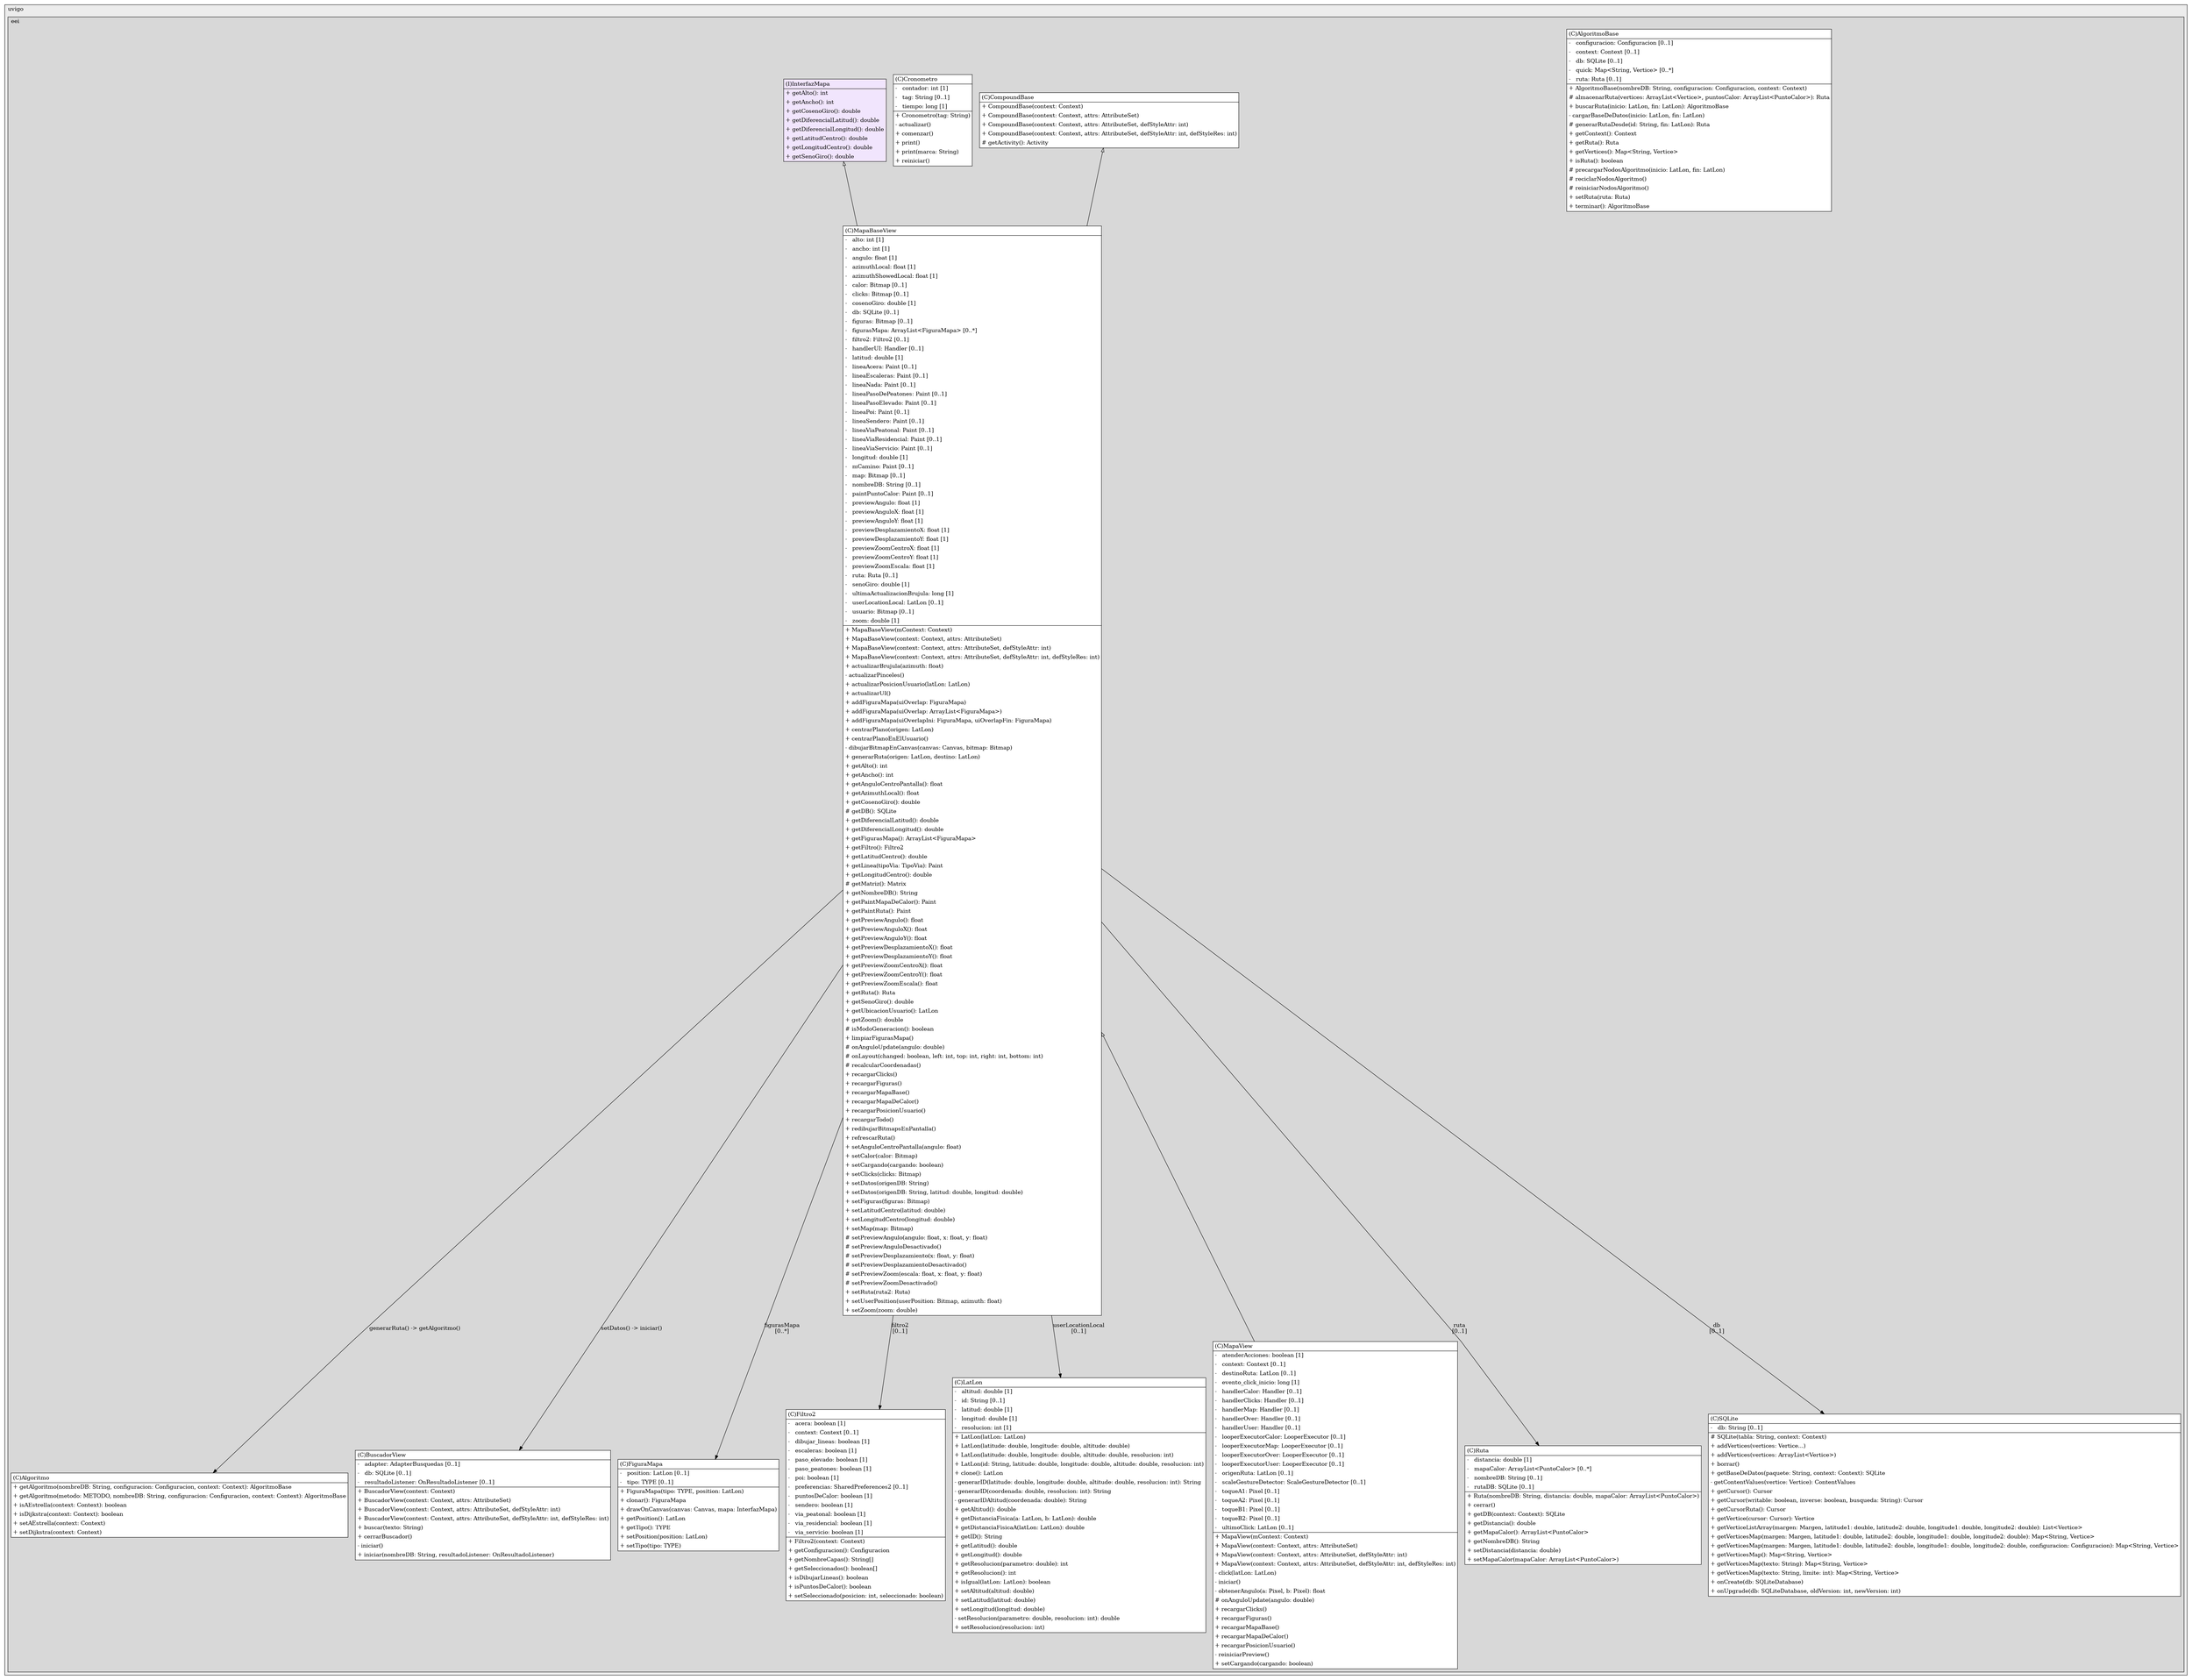 @startuml

/' diagram meta data start
config=StructureConfiguration;
{
  "projectClassification": {
    "searchMode": "OpenProject", // OpenProject, AllProjects
    "includedProjects": "",
    "pathEndKeywords": "*.impl",
    "isClientPath": "",
    "isClientName": "",
    "isTestPath": "",
    "isTestName": "",
    "isMappingPath": "",
    "isMappingName": "",
    "isDataAccessPath": "",
    "isDataAccessName": "",
    "isDataStructurePath": "",
    "isDataStructureName": "",
    "isInterfaceStructuresPath": "",
    "isInterfaceStructuresName": "",
    "isEntryPointPath": "",
    "isEntryPointName": "",
    "treatFinalFieldsAsMandatory": false
  },
  "graphRestriction": {
    "classPackageExcludeFilter": "",
    "classPackageIncludeFilter": "",
    "classNameExcludeFilter": "",
    "classNameIncludeFilter": "",
    "methodNameExcludeFilter": "",
    "methodNameIncludeFilter": "",
    "removeByInheritance": "", // inheritance/annotation based filtering is done in a second step
    "removeByAnnotation": "",
    "removeByClassPackage": "", // cleanup the graph after inheritance/annotation based filtering is done
    "removeByClassName": "",
    "cutMappings": false,
    "cutEnum": false,
    "cutTests": true,
    "cutClient": true,
    "cutDataAccess": false,
    "cutInterfaceStructures": false,
    "cutDataStructures": false,
    "cutGetterAndSetter": false,
    "cutConstructors": false
  },
  "graphTraversal": {
    "forwardDepth": 1,
    "backwardDepth": 0,
    "classPackageExcludeFilter": "",
    "classPackageIncludeFilter": "",
    "classNameExcludeFilter": "",
    "classNameIncludeFilter": "",
    "methodNameExcludeFilter": "",
    "methodNameIncludeFilter": "",
    "hideMappings": false,
    "hideDataStructures": false,
    "hidePrivateMethods": false,
    "hideInterfaceCalls": false, // indirection: implementation -> interface (is hidden) -> implementation
    "onlyShowApplicationEntryPoints": false, // root node is included
    "useMethodCallsForStructureDiagram": "BothDirections" // ForwardOnly, BothDirections, No
  },
  "details": {
    "aggregation": "GroupByClass", // ByClass, GroupByClass, None
    "showClassGenericTypes": true,
    "showMethods": true,
    "showMethodParameterNames": true,
    "showMethodParameterTypes": true,
    "showMethodReturnType": true,
    "showPackageLevels": 2,
    "showDetailedClassStructure": true
  },
  "rootClass": "es.uvigo.eei.tfg.ccarmo.ui.views.mapa.MapaBaseView",
  "extensionCallbackMethod": "" // qualified.class.name#methodName - signature: public static String method(String)
}
diagram meta data end '/



digraph g {
    rankdir="TB"
    splines=polyline
    

'nodes 
subgraph cluster_111671504 { 
   	label=uvigo
	labeljust=l
	fillcolor="#ececec"
	style=filled
   
   subgraph cluster_225804715 { 
   	label=eei
	labeljust=l
	fillcolor="#d8d8d8"
	style=filled
   
   Algoritmo1855503183[
	label=<<TABLE BORDER="1" CELLBORDER="0" CELLPADDING="4" CELLSPACING="0">
<TR><TD ALIGN="LEFT" >(C)Algoritmo</TD></TR>
<HR/>
<TR><TD ALIGN="LEFT" >+ getAlgoritmo(nombreDB: String, configuracion: Configuracion, context: Context): AlgoritmoBase</TD></TR>
<TR><TD ALIGN="LEFT" >+ getAlgoritmo(metodo: METODO, nombreDB: String, configuracion: Configuracion, context: Context): AlgoritmoBase</TD></TR>
<TR><TD ALIGN="LEFT" >+ isAEstrella(context: Context): boolean</TD></TR>
<TR><TD ALIGN="LEFT" >+ isDijkstra(context: Context): boolean</TD></TR>
<TR><TD ALIGN="LEFT" >+ setAEstrella(context: Context)</TD></TR>
<TR><TD ALIGN="LEFT" >+ setDijkstra(context: Context)</TD></TR>
</TABLE>>
	style=filled
	margin=0
	shape=plaintext
	fillcolor="#FFFFFF"
];

AlgoritmoBase232569721[
	label=<<TABLE BORDER="1" CELLBORDER="0" CELLPADDING="4" CELLSPACING="0">
<TR><TD ALIGN="LEFT" >(C)AlgoritmoBase</TD></TR>
<HR/>
<TR><TD ALIGN="LEFT" >-   configuracion: Configuracion [0..1]</TD></TR>
<TR><TD ALIGN="LEFT" >-   context: Context [0..1]</TD></TR>
<TR><TD ALIGN="LEFT" >-   db: SQLite [0..1]</TD></TR>
<TR><TD ALIGN="LEFT" >-   quick: Map&lt;String, Vertice&gt; [0..*]</TD></TR>
<TR><TD ALIGN="LEFT" >-   ruta: Ruta [0..1]</TD></TR>
<HR/>
<TR><TD ALIGN="LEFT" >+ AlgoritmoBase(nombreDB: String, configuracion: Configuracion, context: Context)</TD></TR>
<TR><TD ALIGN="LEFT" ># almacenarRuta(vertices: ArrayList&lt;Vertice&gt;, puntosCalor: ArrayList&lt;PuntoCalor&gt;): Ruta</TD></TR>
<TR><TD ALIGN="LEFT" >+ buscarRuta(inicio: LatLon, fin: LatLon): AlgoritmoBase</TD></TR>
<TR><TD ALIGN="LEFT" >- cargarBaseDeDatos(inicio: LatLon, fin: LatLon)</TD></TR>
<TR><TD ALIGN="LEFT" ># generarRutaDesde(id: String, fin: LatLon): Ruta</TD></TR>
<TR><TD ALIGN="LEFT" >+ getContext(): Context</TD></TR>
<TR><TD ALIGN="LEFT" >+ getRuta(): Ruta</TD></TR>
<TR><TD ALIGN="LEFT" >+ getVertices(): Map&lt;String, Vertice&gt;</TD></TR>
<TR><TD ALIGN="LEFT" >+ isRuta(): boolean</TD></TR>
<TR><TD ALIGN="LEFT" ># precargarNodosAlgoritmo(inicio: LatLon, fin: LatLon)</TD></TR>
<TR><TD ALIGN="LEFT" ># reciclarNodosAlgoritmo()</TD></TR>
<TR><TD ALIGN="LEFT" ># reiniciarNodosAlgoritmo()</TD></TR>
<TR><TD ALIGN="LEFT" >+ setRuta(ruta: Ruta)</TD></TR>
<TR><TD ALIGN="LEFT" >+ terminar(): AlgoritmoBase</TD></TR>
</TABLE>>
	style=filled
	margin=0
	shape=plaintext
	fillcolor="#FFFFFF"
];

BuscadorView1110513348[
	label=<<TABLE BORDER="1" CELLBORDER="0" CELLPADDING="4" CELLSPACING="0">
<TR><TD ALIGN="LEFT" >(C)BuscadorView</TD></TR>
<HR/>
<TR><TD ALIGN="LEFT" >-   adapter: AdapterBusquedas [0..1]</TD></TR>
<TR><TD ALIGN="LEFT" >-   db: SQLite [0..1]</TD></TR>
<TR><TD ALIGN="LEFT" >-   resultadoListener: OnResultadoListener [0..1]</TD></TR>
<HR/>
<TR><TD ALIGN="LEFT" >+ BuscadorView(context: Context)</TD></TR>
<TR><TD ALIGN="LEFT" >+ BuscadorView(context: Context, attrs: AttributeSet)</TD></TR>
<TR><TD ALIGN="LEFT" >+ BuscadorView(context: Context, attrs: AttributeSet, defStyleAttr: int)</TD></TR>
<TR><TD ALIGN="LEFT" >+ BuscadorView(context: Context, attrs: AttributeSet, defStyleAttr: int, defStyleRes: int)</TD></TR>
<TR><TD ALIGN="LEFT" >+ buscar(texto: String)</TD></TR>
<TR><TD ALIGN="LEFT" >+ cerrarBuscador()</TD></TR>
<TR><TD ALIGN="LEFT" >- iniciar()</TD></TR>
<TR><TD ALIGN="LEFT" >+ iniciar(nombreDB: String, resultadoListener: OnResultadoListener)</TD></TR>
</TABLE>>
	style=filled
	margin=0
	shape=plaintext
	fillcolor="#FFFFFF"
];

CompoundBase1013033045[
	label=<<TABLE BORDER="1" CELLBORDER="0" CELLPADDING="4" CELLSPACING="0">
<TR><TD ALIGN="LEFT" >(C)CompoundBase</TD></TR>
<HR/>
<TR><TD ALIGN="LEFT" >+ CompoundBase(context: Context)</TD></TR>
<TR><TD ALIGN="LEFT" >+ CompoundBase(context: Context, attrs: AttributeSet)</TD></TR>
<TR><TD ALIGN="LEFT" >+ CompoundBase(context: Context, attrs: AttributeSet, defStyleAttr: int)</TD></TR>
<TR><TD ALIGN="LEFT" >+ CompoundBase(context: Context, attrs: AttributeSet, defStyleAttr: int, defStyleRes: int)</TD></TR>
<TR><TD ALIGN="LEFT" ># getActivity(): Activity</TD></TR>
</TABLE>>
	style=filled
	margin=0
	shape=plaintext
	fillcolor="#FFFFFF"
];

Cronometro1688754482[
	label=<<TABLE BORDER="1" CELLBORDER="0" CELLPADDING="4" CELLSPACING="0">
<TR><TD ALIGN="LEFT" >(C)Cronometro</TD></TR>
<HR/>
<TR><TD ALIGN="LEFT" >-   contador: int [1]</TD></TR>
<TR><TD ALIGN="LEFT" >-   tag: String [0..1]</TD></TR>
<TR><TD ALIGN="LEFT" >-   tiempo: long [1]</TD></TR>
<HR/>
<TR><TD ALIGN="LEFT" >+ Cronometro(tag: String)</TD></TR>
<TR><TD ALIGN="LEFT" >- actualizar()</TD></TR>
<TR><TD ALIGN="LEFT" >+ comenzar()</TD></TR>
<TR><TD ALIGN="LEFT" >+ print()</TD></TR>
<TR><TD ALIGN="LEFT" >+ print(marca: String)</TD></TR>
<TR><TD ALIGN="LEFT" >+ reiniciar()</TD></TR>
</TABLE>>
	style=filled
	margin=0
	shape=plaintext
	fillcolor="#FFFFFF"
];

FiguraMapa1900846368[
	label=<<TABLE BORDER="1" CELLBORDER="0" CELLPADDING="4" CELLSPACING="0">
<TR><TD ALIGN="LEFT" >(C)FiguraMapa</TD></TR>
<HR/>
<TR><TD ALIGN="LEFT" >-   position: LatLon [0..1]</TD></TR>
<TR><TD ALIGN="LEFT" >-   tipo: TYPE [0..1]</TD></TR>
<HR/>
<TR><TD ALIGN="LEFT" >+ FiguraMapa(tipo: TYPE, position: LatLon)</TD></TR>
<TR><TD ALIGN="LEFT" >+ clonar(): FiguraMapa</TD></TR>
<TR><TD ALIGN="LEFT" >+ drawOnCanvas(canvas: Canvas, mapa: InterfazMapa)</TD></TR>
<TR><TD ALIGN="LEFT" >+ getPosition(): LatLon</TD></TR>
<TR><TD ALIGN="LEFT" >+ getTipo(): TYPE</TD></TR>
<TR><TD ALIGN="LEFT" >+ setPosition(position: LatLon)</TD></TR>
<TR><TD ALIGN="LEFT" >+ setTipo(tipo: TYPE)</TD></TR>
</TABLE>>
	style=filled
	margin=0
	shape=plaintext
	fillcolor="#FFFFFF"
];

Filtro21398262950[
	label=<<TABLE BORDER="1" CELLBORDER="0" CELLPADDING="4" CELLSPACING="0">
<TR><TD ALIGN="LEFT" >(C)Filtro2</TD></TR>
<HR/>
<TR><TD ALIGN="LEFT" >-   acera: boolean [1]</TD></TR>
<TR><TD ALIGN="LEFT" >-   context: Context [0..1]</TD></TR>
<TR><TD ALIGN="LEFT" >-   dibujar_lineas: boolean [1]</TD></TR>
<TR><TD ALIGN="LEFT" >-   escaleras: boolean [1]</TD></TR>
<TR><TD ALIGN="LEFT" >-   paso_elevado: boolean [1]</TD></TR>
<TR><TD ALIGN="LEFT" >-   paso_peatones: boolean [1]</TD></TR>
<TR><TD ALIGN="LEFT" >-   poi: boolean [1]</TD></TR>
<TR><TD ALIGN="LEFT" >-   preferencias: SharedPreferences2 [0..1]</TD></TR>
<TR><TD ALIGN="LEFT" >-   puntosDeCalor: boolean [1]</TD></TR>
<TR><TD ALIGN="LEFT" >-   sendero: boolean [1]</TD></TR>
<TR><TD ALIGN="LEFT" >-   via_peatonal: boolean [1]</TD></TR>
<TR><TD ALIGN="LEFT" >-   via_residencial: boolean [1]</TD></TR>
<TR><TD ALIGN="LEFT" >-   via_servicio: boolean [1]</TD></TR>
<HR/>
<TR><TD ALIGN="LEFT" >+ Filtro2(context: Context)</TD></TR>
<TR><TD ALIGN="LEFT" >+ getConfiguracion(): Configuracion</TD></TR>
<TR><TD ALIGN="LEFT" >+ getNombreCapas(): String[]</TD></TR>
<TR><TD ALIGN="LEFT" >+ getSeleccionados(): boolean[]</TD></TR>
<TR><TD ALIGN="LEFT" >+ isDibujarLineas(): boolean</TD></TR>
<TR><TD ALIGN="LEFT" >+ isPuntosDeCalor(): boolean</TD></TR>
<TR><TD ALIGN="LEFT" >+ setSeleccionado(posicion: int, seleccionado: boolean)</TD></TR>
</TABLE>>
	style=filled
	margin=0
	shape=plaintext
	fillcolor="#FFFFFF"
];

InterfazMapa995774535[
	label=<<TABLE BORDER="1" CELLBORDER="0" CELLPADDING="4" CELLSPACING="0">
<TR><TD ALIGN="LEFT" >(I)InterfazMapa</TD></TR>
<HR/>
<TR><TD ALIGN="LEFT" >+ getAlto(): int</TD></TR>
<TR><TD ALIGN="LEFT" >+ getAncho(): int</TD></TR>
<TR><TD ALIGN="LEFT" >+ getCosenoGiro(): double</TD></TR>
<TR><TD ALIGN="LEFT" >+ getDiferencialLatitud(): double</TD></TR>
<TR><TD ALIGN="LEFT" >+ getDiferencialLongitud(): double</TD></TR>
<TR><TD ALIGN="LEFT" >+ getLatitudCentro(): double</TD></TR>
<TR><TD ALIGN="LEFT" >+ getLongitudCentro(): double</TD></TR>
<TR><TD ALIGN="LEFT" >+ getSenoGiro(): double</TD></TR>
</TABLE>>
	style=filled
	margin=0
	shape=plaintext
	fillcolor="#F1E5FD"
];

LatLon840444960[
	label=<<TABLE BORDER="1" CELLBORDER="0" CELLPADDING="4" CELLSPACING="0">
<TR><TD ALIGN="LEFT" >(C)LatLon</TD></TR>
<HR/>
<TR><TD ALIGN="LEFT" >-   altitud: double [1]</TD></TR>
<TR><TD ALIGN="LEFT" >-   id: String [0..1]</TD></TR>
<TR><TD ALIGN="LEFT" >-   latitud: double [1]</TD></TR>
<TR><TD ALIGN="LEFT" >-   longitud: double [1]</TD></TR>
<TR><TD ALIGN="LEFT" >-   resolucion: int [1]</TD></TR>
<HR/>
<TR><TD ALIGN="LEFT" >+ LatLon(latLon: LatLon)</TD></TR>
<TR><TD ALIGN="LEFT" >+ LatLon(latitude: double, longitude: double, altitude: double)</TD></TR>
<TR><TD ALIGN="LEFT" >+ LatLon(latitude: double, longitude: double, altitude: double, resolucion: int)</TD></TR>
<TR><TD ALIGN="LEFT" >+ LatLon(id: String, latitude: double, longitude: double, altitude: double, resolucion: int)</TD></TR>
<TR><TD ALIGN="LEFT" >+ clone(): LatLon</TD></TR>
<TR><TD ALIGN="LEFT" >- generarID(latitude: double, longitude: double, altitude: double, resolucion: int): String</TD></TR>
<TR><TD ALIGN="LEFT" >- generarID(coordenada: double, resolucion: int): String</TD></TR>
<TR><TD ALIGN="LEFT" >- generarIDAltitud(coordenada: double): String</TD></TR>
<TR><TD ALIGN="LEFT" >+ getAltitud(): double</TD></TR>
<TR><TD ALIGN="LEFT" >+ getDistanciaFisica(a: LatLon, b: LatLon): double</TD></TR>
<TR><TD ALIGN="LEFT" >+ getDistanciaFisicaA(latLon: LatLon): double</TD></TR>
<TR><TD ALIGN="LEFT" >+ getID(): String</TD></TR>
<TR><TD ALIGN="LEFT" >+ getLatitud(): double</TD></TR>
<TR><TD ALIGN="LEFT" >+ getLongitud(): double</TD></TR>
<TR><TD ALIGN="LEFT" >+ getResolucion(parametro: double): int</TD></TR>
<TR><TD ALIGN="LEFT" >+ getResolucion(): int</TD></TR>
<TR><TD ALIGN="LEFT" >+ isIgual(latLon: LatLon): boolean</TD></TR>
<TR><TD ALIGN="LEFT" >+ setAltitud(altitud: double)</TD></TR>
<TR><TD ALIGN="LEFT" >+ setLatitud(latitud: double)</TD></TR>
<TR><TD ALIGN="LEFT" >+ setLongitud(longitud: double)</TD></TR>
<TR><TD ALIGN="LEFT" >- setResolucion(parametro: double, resolucion: int): double</TD></TR>
<TR><TD ALIGN="LEFT" >+ setResolucion(resolucion: int)</TD></TR>
</TABLE>>
	style=filled
	margin=0
	shape=plaintext
	fillcolor="#FFFFFF"
];

MapaBaseView1900846368[
	label=<<TABLE BORDER="1" CELLBORDER="0" CELLPADDING="4" CELLSPACING="0">
<TR><TD ALIGN="LEFT" >(C)MapaBaseView</TD></TR>
<HR/>
<TR><TD ALIGN="LEFT" >-   alto: int [1]</TD></TR>
<TR><TD ALIGN="LEFT" >-   ancho: int [1]</TD></TR>
<TR><TD ALIGN="LEFT" >-   angulo: float [1]</TD></TR>
<TR><TD ALIGN="LEFT" >-   azimuthLocal: float [1]</TD></TR>
<TR><TD ALIGN="LEFT" >-   azimuthShowedLocal: float [1]</TD></TR>
<TR><TD ALIGN="LEFT" >-   calor: Bitmap [0..1]</TD></TR>
<TR><TD ALIGN="LEFT" >-   clicks: Bitmap [0..1]</TD></TR>
<TR><TD ALIGN="LEFT" >-   cosenoGiro: double [1]</TD></TR>
<TR><TD ALIGN="LEFT" >-   db: SQLite [0..1]</TD></TR>
<TR><TD ALIGN="LEFT" >-   figuras: Bitmap [0..1]</TD></TR>
<TR><TD ALIGN="LEFT" >-   figurasMapa: ArrayList&lt;FiguraMapa&gt; [0..*]</TD></TR>
<TR><TD ALIGN="LEFT" >-   filtro2: Filtro2 [0..1]</TD></TR>
<TR><TD ALIGN="LEFT" >-   handlerUI: Handler [0..1]</TD></TR>
<TR><TD ALIGN="LEFT" >-   latitud: double [1]</TD></TR>
<TR><TD ALIGN="LEFT" >-   lineaAcera: Paint [0..1]</TD></TR>
<TR><TD ALIGN="LEFT" >-   lineaEscaleras: Paint [0..1]</TD></TR>
<TR><TD ALIGN="LEFT" >-   lineaNada: Paint [0..1]</TD></TR>
<TR><TD ALIGN="LEFT" >-   lineaPasoDePeatones: Paint [0..1]</TD></TR>
<TR><TD ALIGN="LEFT" >-   lineaPasoElevado: Paint [0..1]</TD></TR>
<TR><TD ALIGN="LEFT" >-   lineaPoi: Paint [0..1]</TD></TR>
<TR><TD ALIGN="LEFT" >-   lineaSendero: Paint [0..1]</TD></TR>
<TR><TD ALIGN="LEFT" >-   lineaViaPeatonal: Paint [0..1]</TD></TR>
<TR><TD ALIGN="LEFT" >-   lineaViaResidencial: Paint [0..1]</TD></TR>
<TR><TD ALIGN="LEFT" >-   lineaViaServicio: Paint [0..1]</TD></TR>
<TR><TD ALIGN="LEFT" >-   longitud: double [1]</TD></TR>
<TR><TD ALIGN="LEFT" >-   mCamino: Paint [0..1]</TD></TR>
<TR><TD ALIGN="LEFT" >-   map: Bitmap [0..1]</TD></TR>
<TR><TD ALIGN="LEFT" >-   nombreDB: String [0..1]</TD></TR>
<TR><TD ALIGN="LEFT" >-   paintPuntoCalor: Paint [0..1]</TD></TR>
<TR><TD ALIGN="LEFT" >-   previewAngulo: float [1]</TD></TR>
<TR><TD ALIGN="LEFT" >-   previewAnguloX: float [1]</TD></TR>
<TR><TD ALIGN="LEFT" >-   previewAnguloY: float [1]</TD></TR>
<TR><TD ALIGN="LEFT" >-   previewDesplazamientoX: float [1]</TD></TR>
<TR><TD ALIGN="LEFT" >-   previewDesplazamientoY: float [1]</TD></TR>
<TR><TD ALIGN="LEFT" >-   previewZoomCentroX: float [1]</TD></TR>
<TR><TD ALIGN="LEFT" >-   previewZoomCentroY: float [1]</TD></TR>
<TR><TD ALIGN="LEFT" >-   previewZoomEscala: float [1]</TD></TR>
<TR><TD ALIGN="LEFT" >-   ruta: Ruta [0..1]</TD></TR>
<TR><TD ALIGN="LEFT" >-   senoGiro: double [1]</TD></TR>
<TR><TD ALIGN="LEFT" >-   ultimaActualizacionBrujula: long [1]</TD></TR>
<TR><TD ALIGN="LEFT" >-   userLocationLocal: LatLon [0..1]</TD></TR>
<TR><TD ALIGN="LEFT" >-   usuario: Bitmap [0..1]</TD></TR>
<TR><TD ALIGN="LEFT" >-   zoom: double [1]</TD></TR>
<HR/>
<TR><TD ALIGN="LEFT" >+ MapaBaseView(mContext: Context)</TD></TR>
<TR><TD ALIGN="LEFT" >+ MapaBaseView(context: Context, attrs: AttributeSet)</TD></TR>
<TR><TD ALIGN="LEFT" >+ MapaBaseView(context: Context, attrs: AttributeSet, defStyleAttr: int)</TD></TR>
<TR><TD ALIGN="LEFT" >+ MapaBaseView(context: Context, attrs: AttributeSet, defStyleAttr: int, defStyleRes: int)</TD></TR>
<TR><TD ALIGN="LEFT" >+ actualizarBrujula(azimuth: float)</TD></TR>
<TR><TD ALIGN="LEFT" >- actualizarPinceles()</TD></TR>
<TR><TD ALIGN="LEFT" >+ actualizarPosicionUsuario(latLon: LatLon)</TD></TR>
<TR><TD ALIGN="LEFT" >+ actualizarUI()</TD></TR>
<TR><TD ALIGN="LEFT" >+ addFiguraMapa(uiOverlap: FiguraMapa)</TD></TR>
<TR><TD ALIGN="LEFT" >+ addFiguraMapa(uiOverlap: ArrayList&lt;FiguraMapa&gt;)</TD></TR>
<TR><TD ALIGN="LEFT" >+ addFiguraMapa(uiOverlapIni: FiguraMapa, uiOverlapFin: FiguraMapa)</TD></TR>
<TR><TD ALIGN="LEFT" >+ centrarPlano(origen: LatLon)</TD></TR>
<TR><TD ALIGN="LEFT" >+ centrarPlanoEnElUsuario()</TD></TR>
<TR><TD ALIGN="LEFT" >- dibujarBitmapEnCanvas(canvas: Canvas, bitmap: Bitmap)</TD></TR>
<TR><TD ALIGN="LEFT" >+ generarRuta(origen: LatLon, destino: LatLon)</TD></TR>
<TR><TD ALIGN="LEFT" >+ getAlto(): int</TD></TR>
<TR><TD ALIGN="LEFT" >+ getAncho(): int</TD></TR>
<TR><TD ALIGN="LEFT" >+ getAnguloCentroPantalla(): float</TD></TR>
<TR><TD ALIGN="LEFT" >+ getAzimuthLocal(): float</TD></TR>
<TR><TD ALIGN="LEFT" >+ getCosenoGiro(): double</TD></TR>
<TR><TD ALIGN="LEFT" ># getDB(): SQLite</TD></TR>
<TR><TD ALIGN="LEFT" >+ getDiferencialLatitud(): double</TD></TR>
<TR><TD ALIGN="LEFT" >+ getDiferencialLongitud(): double</TD></TR>
<TR><TD ALIGN="LEFT" >+ getFigurasMapa(): ArrayList&lt;FiguraMapa&gt;</TD></TR>
<TR><TD ALIGN="LEFT" >+ getFiltro(): Filtro2</TD></TR>
<TR><TD ALIGN="LEFT" >+ getLatitudCentro(): double</TD></TR>
<TR><TD ALIGN="LEFT" >+ getLinea(tipoVia: TipoVia): Paint</TD></TR>
<TR><TD ALIGN="LEFT" >+ getLongitudCentro(): double</TD></TR>
<TR><TD ALIGN="LEFT" ># getMatriz(): Matrix</TD></TR>
<TR><TD ALIGN="LEFT" >+ getNombreDB(): String</TD></TR>
<TR><TD ALIGN="LEFT" >+ getPaintMapaDeCalor(): Paint</TD></TR>
<TR><TD ALIGN="LEFT" >+ getPaintRuta(): Paint</TD></TR>
<TR><TD ALIGN="LEFT" >+ getPreviewAngulo(): float</TD></TR>
<TR><TD ALIGN="LEFT" >+ getPreviewAnguloX(): float</TD></TR>
<TR><TD ALIGN="LEFT" >+ getPreviewAnguloY(): float</TD></TR>
<TR><TD ALIGN="LEFT" >+ getPreviewDesplazamientoX(): float</TD></TR>
<TR><TD ALIGN="LEFT" >+ getPreviewDesplazamientoY(): float</TD></TR>
<TR><TD ALIGN="LEFT" >+ getPreviewZoomCentroX(): float</TD></TR>
<TR><TD ALIGN="LEFT" >+ getPreviewZoomCentroY(): float</TD></TR>
<TR><TD ALIGN="LEFT" >+ getPreviewZoomEscala(): float</TD></TR>
<TR><TD ALIGN="LEFT" >+ getRuta(): Ruta</TD></TR>
<TR><TD ALIGN="LEFT" >+ getSenoGiro(): double</TD></TR>
<TR><TD ALIGN="LEFT" >+ getUbicacionUsuario(): LatLon</TD></TR>
<TR><TD ALIGN="LEFT" >+ getZoom(): double</TD></TR>
<TR><TD ALIGN="LEFT" ># isModoGeneracion(): boolean</TD></TR>
<TR><TD ALIGN="LEFT" >+ limpiarFigurasMapa()</TD></TR>
<TR><TD ALIGN="LEFT" ># onAnguloUpdate(angulo: double)</TD></TR>
<TR><TD ALIGN="LEFT" ># onLayout(changed: boolean, left: int, top: int, right: int, bottom: int)</TD></TR>
<TR><TD ALIGN="LEFT" ># recalcularCoordenadas()</TD></TR>
<TR><TD ALIGN="LEFT" >+ recargarClicks()</TD></TR>
<TR><TD ALIGN="LEFT" >+ recargarFiguras()</TD></TR>
<TR><TD ALIGN="LEFT" >+ recargarMapaBase()</TD></TR>
<TR><TD ALIGN="LEFT" >+ recargarMapaDeCalor()</TD></TR>
<TR><TD ALIGN="LEFT" >+ recargarPosicionUsuario()</TD></TR>
<TR><TD ALIGN="LEFT" >+ recargarTodo()</TD></TR>
<TR><TD ALIGN="LEFT" >+ redibujarBitmapsEnPantalla()</TD></TR>
<TR><TD ALIGN="LEFT" >+ refrescarRuta()</TD></TR>
<TR><TD ALIGN="LEFT" >+ setAnguloCentroPantalla(angulo: float)</TD></TR>
<TR><TD ALIGN="LEFT" >+ setCalor(calor: Bitmap)</TD></TR>
<TR><TD ALIGN="LEFT" >+ setCargando(cargando: boolean)</TD></TR>
<TR><TD ALIGN="LEFT" >+ setClicks(clicks: Bitmap)</TD></TR>
<TR><TD ALIGN="LEFT" >+ setDatos(origenDB: String)</TD></TR>
<TR><TD ALIGN="LEFT" >+ setDatos(origenDB: String, latitud: double, longitud: double)</TD></TR>
<TR><TD ALIGN="LEFT" >+ setFiguras(figuras: Bitmap)</TD></TR>
<TR><TD ALIGN="LEFT" >+ setLatitudCentro(latitud: double)</TD></TR>
<TR><TD ALIGN="LEFT" >+ setLongitudCentro(longitud: double)</TD></TR>
<TR><TD ALIGN="LEFT" >+ setMap(map: Bitmap)</TD></TR>
<TR><TD ALIGN="LEFT" ># setPreviewAngulo(angulo: float, x: float, y: float)</TD></TR>
<TR><TD ALIGN="LEFT" ># setPreviewAnguloDesactivado()</TD></TR>
<TR><TD ALIGN="LEFT" ># setPreviewDesplazamiento(x: float, y: float)</TD></TR>
<TR><TD ALIGN="LEFT" ># setPreviewDesplazamientoDesactivado()</TD></TR>
<TR><TD ALIGN="LEFT" ># setPreviewZoom(escala: float, x: float, y: float)</TD></TR>
<TR><TD ALIGN="LEFT" ># setPreviewZoomDesactivado()</TD></TR>
<TR><TD ALIGN="LEFT" >+ setRuta(ruta2: Ruta)</TD></TR>
<TR><TD ALIGN="LEFT" >+ setUserPosition(userPosition: Bitmap, azimuth: float)</TD></TR>
<TR><TD ALIGN="LEFT" >+ setZoom(zoom: double)</TD></TR>
</TABLE>>
	style=filled
	margin=0
	shape=plaintext
	fillcolor="#FFFFFF"
];

MapaView1900846368[
	label=<<TABLE BORDER="1" CELLBORDER="0" CELLPADDING="4" CELLSPACING="0">
<TR><TD ALIGN="LEFT" >(C)MapaView</TD></TR>
<HR/>
<TR><TD ALIGN="LEFT" >-   atenderAcciones: boolean [1]</TD></TR>
<TR><TD ALIGN="LEFT" >-   context: Context [0..1]</TD></TR>
<TR><TD ALIGN="LEFT" >-   destinoRuta: LatLon [0..1]</TD></TR>
<TR><TD ALIGN="LEFT" >-   evento_click_inicio: long [1]</TD></TR>
<TR><TD ALIGN="LEFT" >-   handlerCalor: Handler [0..1]</TD></TR>
<TR><TD ALIGN="LEFT" >-   handlerClicks: Handler [0..1]</TD></TR>
<TR><TD ALIGN="LEFT" >-   handlerMap: Handler [0..1]</TD></TR>
<TR><TD ALIGN="LEFT" >-   handlerOver: Handler [0..1]</TD></TR>
<TR><TD ALIGN="LEFT" >-   handlerUser: Handler [0..1]</TD></TR>
<TR><TD ALIGN="LEFT" >-   looperExecutorCalor: LooperExecutor [0..1]</TD></TR>
<TR><TD ALIGN="LEFT" >-   looperExecutorMap: LooperExecutor [0..1]</TD></TR>
<TR><TD ALIGN="LEFT" >-   looperExecutorOver: LooperExecutor [0..1]</TD></TR>
<TR><TD ALIGN="LEFT" >-   looperExecutorUser: LooperExecutor [0..1]</TD></TR>
<TR><TD ALIGN="LEFT" >-   origenRuta: LatLon [0..1]</TD></TR>
<TR><TD ALIGN="LEFT" >-   scaleGestureDetector: ScaleGestureDetector [0..1]</TD></TR>
<TR><TD ALIGN="LEFT" >-   toqueA1: Pixel [0..1]</TD></TR>
<TR><TD ALIGN="LEFT" >-   toqueA2: Pixel [0..1]</TD></TR>
<TR><TD ALIGN="LEFT" >-   toqueB1: Pixel [0..1]</TD></TR>
<TR><TD ALIGN="LEFT" >-   toqueB2: Pixel [0..1]</TD></TR>
<TR><TD ALIGN="LEFT" >-   ultimoClick: LatLon [0..1]</TD></TR>
<HR/>
<TR><TD ALIGN="LEFT" >+ MapaView(mContext: Context)</TD></TR>
<TR><TD ALIGN="LEFT" >+ MapaView(context: Context, attrs: AttributeSet)</TD></TR>
<TR><TD ALIGN="LEFT" >+ MapaView(context: Context, attrs: AttributeSet, defStyleAttr: int)</TD></TR>
<TR><TD ALIGN="LEFT" >+ MapaView(context: Context, attrs: AttributeSet, defStyleAttr: int, defStyleRes: int)</TD></TR>
<TR><TD ALIGN="LEFT" >- click(latLon: LatLon)</TD></TR>
<TR><TD ALIGN="LEFT" >- iniciar()</TD></TR>
<TR><TD ALIGN="LEFT" >- obtenerAngulo(a: Pixel, b: Pixel): float</TD></TR>
<TR><TD ALIGN="LEFT" ># onAnguloUpdate(angulo: double)</TD></TR>
<TR><TD ALIGN="LEFT" >+ recargarClicks()</TD></TR>
<TR><TD ALIGN="LEFT" >+ recargarFiguras()</TD></TR>
<TR><TD ALIGN="LEFT" >+ recargarMapaBase()</TD></TR>
<TR><TD ALIGN="LEFT" >+ recargarMapaDeCalor()</TD></TR>
<TR><TD ALIGN="LEFT" >+ recargarPosicionUsuario()</TD></TR>
<TR><TD ALIGN="LEFT" >- reiniciarPreview()</TD></TR>
<TR><TD ALIGN="LEFT" >+ setCargando(cargando: boolean)</TD></TR>
</TABLE>>
	style=filled
	margin=0
	shape=plaintext
	fillcolor="#FFFFFF"
];

Ruta232569721[
	label=<<TABLE BORDER="1" CELLBORDER="0" CELLPADDING="4" CELLSPACING="0">
<TR><TD ALIGN="LEFT" >(C)Ruta</TD></TR>
<HR/>
<TR><TD ALIGN="LEFT" >-   distancia: double [1]</TD></TR>
<TR><TD ALIGN="LEFT" >-   mapaCalor: ArrayList&lt;PuntoCalor&gt; [0..*]</TD></TR>
<TR><TD ALIGN="LEFT" >-   nombreDB: String [0..1]</TD></TR>
<TR><TD ALIGN="LEFT" >-   rutaDB: SQLite [0..1]</TD></TR>
<HR/>
<TR><TD ALIGN="LEFT" >+ Ruta(nombreDB: String, distancia: double, mapaCalor: ArrayList&lt;PuntoCalor&gt;)</TD></TR>
<TR><TD ALIGN="LEFT" >+ cerrar()</TD></TR>
<TR><TD ALIGN="LEFT" >+ getDB(context: Context): SQLite</TD></TR>
<TR><TD ALIGN="LEFT" >+ getDistancia(): double</TD></TR>
<TR><TD ALIGN="LEFT" >+ getMapaCalor(): ArrayList&lt;PuntoCalor&gt;</TD></TR>
<TR><TD ALIGN="LEFT" >+ getNombreDB(): String</TD></TR>
<TR><TD ALIGN="LEFT" >+ setDistancia(distancia: double)</TD></TR>
<TR><TD ALIGN="LEFT" >+ setMapaCalor(mapaCalor: ArrayList&lt;PuntoCalor&gt;)</TD></TR>
</TABLE>>
	style=filled
	margin=0
	shape=plaintext
	fillcolor="#FFFFFF"
];

SQLite1439053178[
	label=<<TABLE BORDER="1" CELLBORDER="0" CELLPADDING="4" CELLSPACING="0">
<TR><TD ALIGN="LEFT" >(C)SQLite</TD></TR>
<HR/>
<TR><TD ALIGN="LEFT" >-   db: String [0..1]</TD></TR>
<HR/>
<TR><TD ALIGN="LEFT" ># SQLite(tabla: String, context: Context)</TD></TR>
<TR><TD ALIGN="LEFT" >+ addVertices(vertices: Vertice...)</TD></TR>
<TR><TD ALIGN="LEFT" >+ addVertices(vertices: ArrayList&lt;Vertice&gt;)</TD></TR>
<TR><TD ALIGN="LEFT" >+ borrar()</TD></TR>
<TR><TD ALIGN="LEFT" >+ getBaseDeDatos(paquete: String, context: Context): SQLite</TD></TR>
<TR><TD ALIGN="LEFT" >- getContentValues(vertice: Vertice): ContentValues</TD></TR>
<TR><TD ALIGN="LEFT" >+ getCursor(): Cursor</TD></TR>
<TR><TD ALIGN="LEFT" >+ getCursor(writable: boolean, inverse: boolean, busqueda: String): Cursor</TD></TR>
<TR><TD ALIGN="LEFT" >+ getCursorRuta(): Cursor</TD></TR>
<TR><TD ALIGN="LEFT" >+ getVertice(cursor: Cursor): Vertice</TD></TR>
<TR><TD ALIGN="LEFT" >+ getVerticeListArray(margen: Margen, latitude1: double, latitude2: double, longitude1: double, longitude2: double): List&lt;Vertice&gt;</TD></TR>
<TR><TD ALIGN="LEFT" >+ getVerticesMap(margen: Margen, latitude1: double, latitude2: double, longitude1: double, longitude2: double): Map&lt;String, Vertice&gt;</TD></TR>
<TR><TD ALIGN="LEFT" >+ getVerticesMap(margen: Margen, latitude1: double, latitude2: double, longitude1: double, longitude2: double, configuracion: Configuracion): Map&lt;String, Vertice&gt;</TD></TR>
<TR><TD ALIGN="LEFT" >+ getVerticesMap(): Map&lt;String, Vertice&gt;</TD></TR>
<TR><TD ALIGN="LEFT" >+ getVerticesMap(texto: String): Map&lt;String, Vertice&gt;</TD></TR>
<TR><TD ALIGN="LEFT" >+ getVerticesMap(texto: String, limite: int): Map&lt;String, Vertice&gt;</TD></TR>
<TR><TD ALIGN="LEFT" >+ onCreate(db: SQLiteDatabase)</TD></TR>
<TR><TD ALIGN="LEFT" >+ onUpgrade(db: SQLiteDatabase, oldVersion: int, newVersion: int)</TD></TR>
</TABLE>>
	style=filled
	margin=0
	shape=plaintext
	fillcolor="#FFFFFF"
];
} 
} 

'edges    
CompoundBase1013033045 -> MapaBaseView1900846368[arrowhead=none, arrowtail=empty, dir=both];
InterfazMapa995774535 -> MapaBaseView1900846368[arrowhead=none, arrowtail=empty, dir=both];
MapaBaseView1900846368 -> Algoritmo1855503183[label="generarRuta() -> getAlgoritmo()"];
MapaBaseView1900846368 -> BuscadorView1110513348[label="setDatos() -> iniciar()"];
MapaBaseView1900846368 -> FiguraMapa1900846368[label="figurasMapa
[0..*]"];
MapaBaseView1900846368 -> Filtro21398262950[label="filtro2
[0..1]"];
MapaBaseView1900846368 -> LatLon840444960[label="userLocationLocal
[0..1]"];
MapaBaseView1900846368 -> MapaView1900846368[arrowhead=none, arrowtail=empty, dir=both];
MapaBaseView1900846368 -> Ruta232569721[label="ruta
[0..1]"];
MapaBaseView1900846368 -> SQLite1439053178[label="db
[0..1]"];
    
}
@enduml